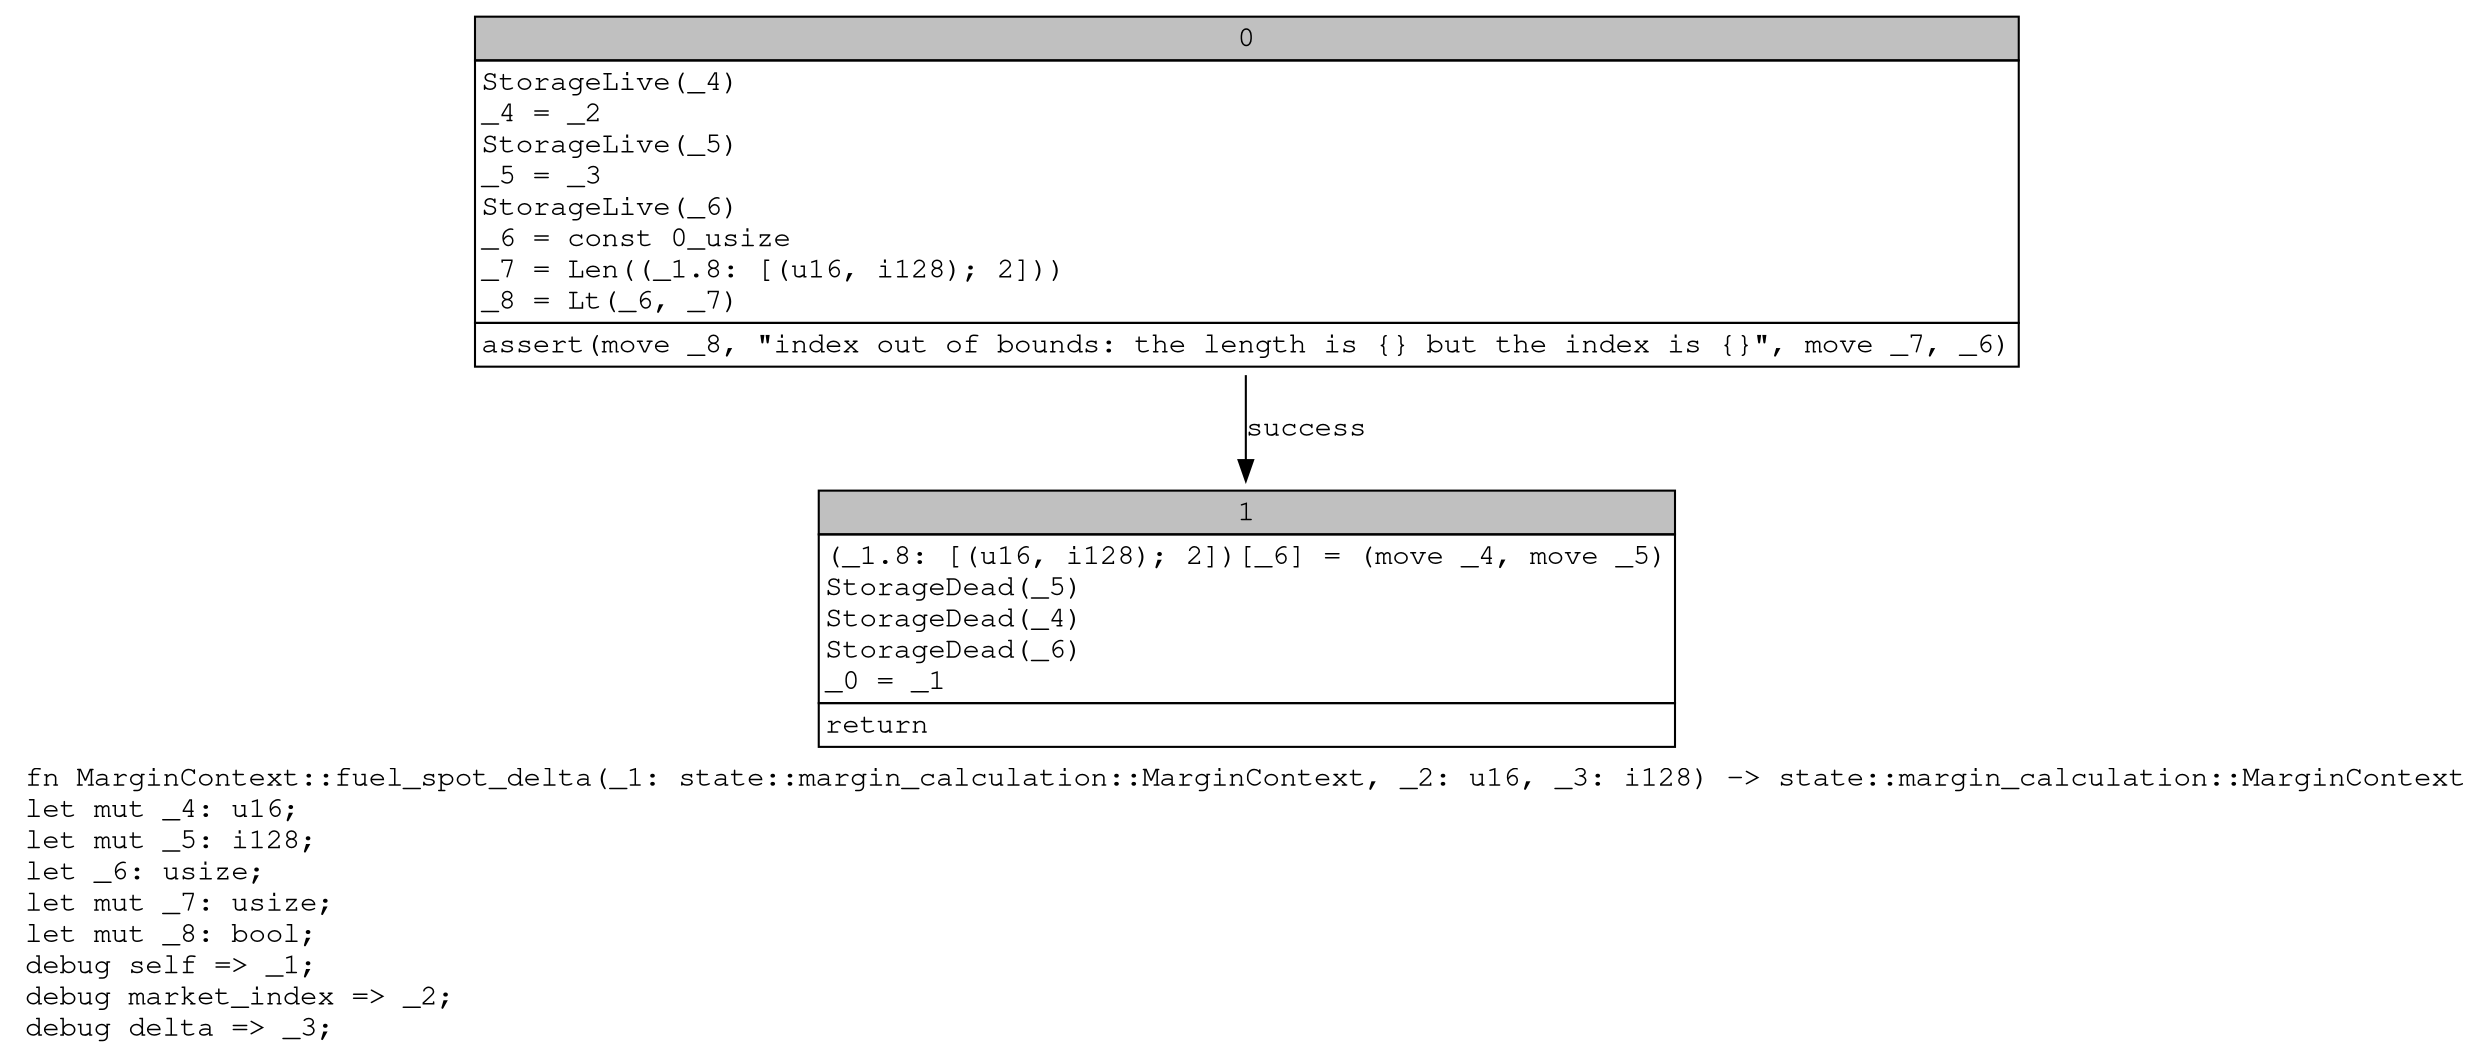 digraph Mir_0_3429 {
    graph [fontname="Courier, monospace"];
    node [fontname="Courier, monospace"];
    edge [fontname="Courier, monospace"];
    label=<fn MarginContext::fuel_spot_delta(_1: state::margin_calculation::MarginContext, _2: u16, _3: i128) -&gt; state::margin_calculation::MarginContext<br align="left"/>let mut _4: u16;<br align="left"/>let mut _5: i128;<br align="left"/>let _6: usize;<br align="left"/>let mut _7: usize;<br align="left"/>let mut _8: bool;<br align="left"/>debug self =&gt; _1;<br align="left"/>debug market_index =&gt; _2;<br align="left"/>debug delta =&gt; _3;<br align="left"/>>;
    bb0__0_3429 [shape="none", label=<<table border="0" cellborder="1" cellspacing="0"><tr><td bgcolor="gray" align="center" colspan="1">0</td></tr><tr><td align="left" balign="left">StorageLive(_4)<br/>_4 = _2<br/>StorageLive(_5)<br/>_5 = _3<br/>StorageLive(_6)<br/>_6 = const 0_usize<br/>_7 = Len((_1.8: [(u16, i128); 2]))<br/>_8 = Lt(_6, _7)<br/></td></tr><tr><td align="left">assert(move _8, &quot;index out of bounds: the length is {} but the index is {}&quot;, move _7, _6)</td></tr></table>>];
    bb1__0_3429 [shape="none", label=<<table border="0" cellborder="1" cellspacing="0"><tr><td bgcolor="gray" align="center" colspan="1">1</td></tr><tr><td align="left" balign="left">(_1.8: [(u16, i128); 2])[_6] = (move _4, move _5)<br/>StorageDead(_5)<br/>StorageDead(_4)<br/>StorageDead(_6)<br/>_0 = _1<br/></td></tr><tr><td align="left">return</td></tr></table>>];
    bb0__0_3429 -> bb1__0_3429 [label="success"];
}
